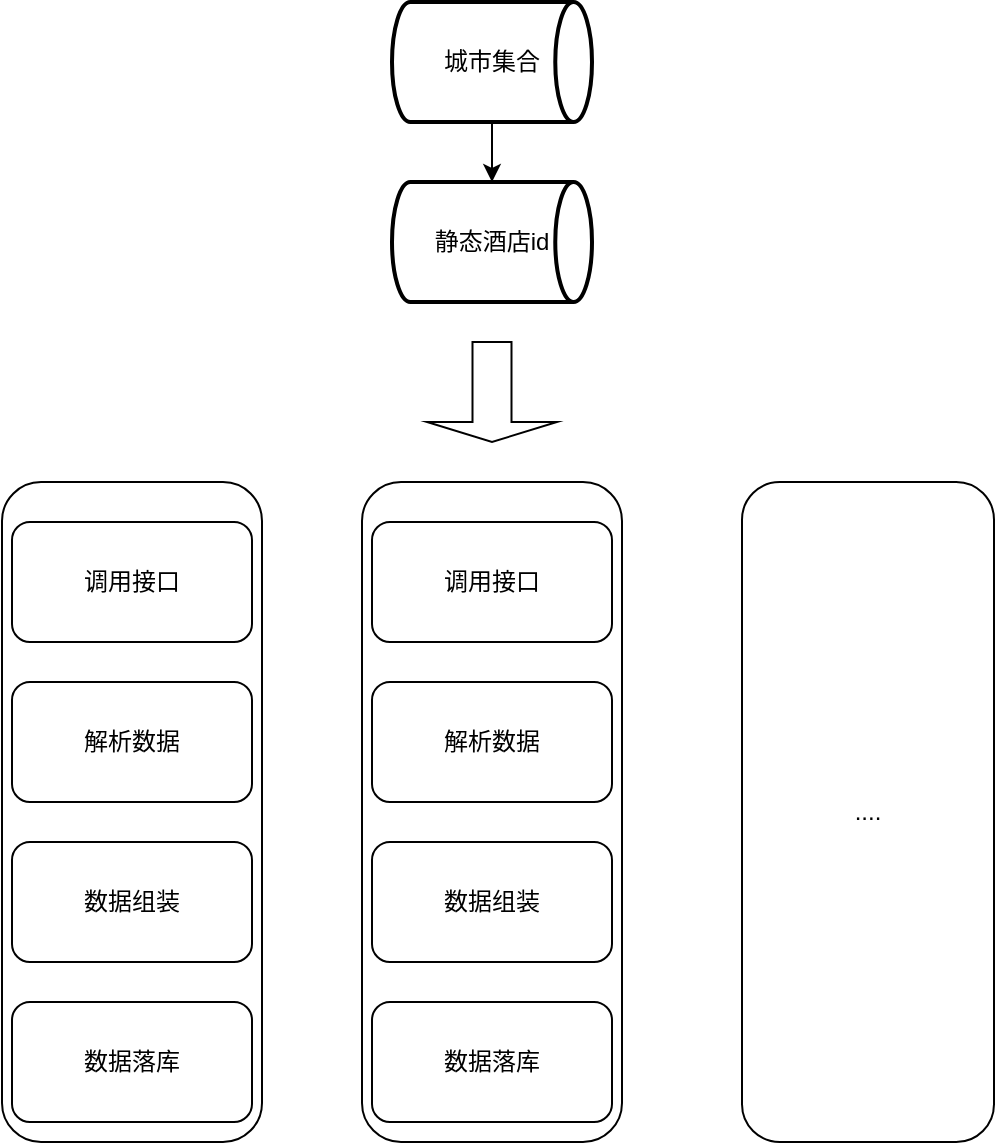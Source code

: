 <mxfile version="22.0.4" type="github">
  <diagram id="C5RBs43oDa-KdzZeNtuy" name="Page-1">
    <mxGraphModel dx="1853" dy="1823" grid="1" gridSize="10" guides="1" tooltips="1" connect="1" arrows="1" fold="1" page="1" pageScale="1" pageWidth="827" pageHeight="1169" math="0" shadow="0">
      <root>
        <mxCell id="WIyWlLk6GJQsqaUBKTNV-0" />
        <mxCell id="WIyWlLk6GJQsqaUBKTNV-1" parent="WIyWlLk6GJQsqaUBKTNV-0" />
        <mxCell id="d-C2ntr0v8hS8OVYdZ0Y-1" style="edgeStyle=orthogonalEdgeStyle;rounded=0;orthogonalLoop=1;jettySize=auto;html=1;exitX=0.5;exitY=1;exitDx=0;exitDy=0;exitPerimeter=0;entryX=0.5;entryY=0;entryDx=0;entryDy=0;entryPerimeter=0;shadow=0;" edge="1" parent="WIyWlLk6GJQsqaUBKTNV-1" source="d-C2ntr0v8hS8OVYdZ0Y-0" target="d-C2ntr0v8hS8OVYdZ0Y-2">
          <mxGeometry relative="1" as="geometry">
            <mxPoint x="205" y="70" as="targetPoint" />
          </mxGeometry>
        </mxCell>
        <mxCell id="d-C2ntr0v8hS8OVYdZ0Y-0" value="城市集合" style="strokeWidth=2;html=1;shape=mxgraph.flowchart.direct_data;whiteSpace=wrap;" vertex="1" parent="WIyWlLk6GJQsqaUBKTNV-1">
          <mxGeometry x="155" y="-30" width="100" height="60" as="geometry" />
        </mxCell>
        <mxCell id="d-C2ntr0v8hS8OVYdZ0Y-2" value="静态酒店id" style="strokeWidth=2;html=1;shape=mxgraph.flowchart.direct_data;whiteSpace=wrap;" vertex="1" parent="WIyWlLk6GJQsqaUBKTNV-1">
          <mxGeometry x="155" y="60" width="100" height="60" as="geometry" />
        </mxCell>
        <mxCell id="d-C2ntr0v8hS8OVYdZ0Y-5" value="" style="rounded=1;whiteSpace=wrap;html=1;" vertex="1" parent="WIyWlLk6GJQsqaUBKTNV-1">
          <mxGeometry x="-40" y="210" width="130" height="330" as="geometry" />
        </mxCell>
        <mxCell id="d-C2ntr0v8hS8OVYdZ0Y-3" value="调用接口" style="rounded=1;whiteSpace=wrap;html=1;" vertex="1" parent="WIyWlLk6GJQsqaUBKTNV-1">
          <mxGeometry x="-35" y="230" width="120" height="60" as="geometry" />
        </mxCell>
        <mxCell id="d-C2ntr0v8hS8OVYdZ0Y-6" value="解析数据" style="rounded=1;whiteSpace=wrap;html=1;" vertex="1" parent="WIyWlLk6GJQsqaUBKTNV-1">
          <mxGeometry x="-35" y="310" width="120" height="60" as="geometry" />
        </mxCell>
        <mxCell id="d-C2ntr0v8hS8OVYdZ0Y-7" value="数据落库" style="rounded=1;whiteSpace=wrap;html=1;" vertex="1" parent="WIyWlLk6GJQsqaUBKTNV-1">
          <mxGeometry x="-35" y="470" width="120" height="60" as="geometry" />
        </mxCell>
        <mxCell id="d-C2ntr0v8hS8OVYdZ0Y-8" value="数据组装" style="rounded=1;whiteSpace=wrap;html=1;" vertex="1" parent="WIyWlLk6GJQsqaUBKTNV-1">
          <mxGeometry x="-35" y="390" width="120" height="60" as="geometry" />
        </mxCell>
        <mxCell id="d-C2ntr0v8hS8OVYdZ0Y-9" value="" style="rounded=1;whiteSpace=wrap;html=1;" vertex="1" parent="WIyWlLk6GJQsqaUBKTNV-1">
          <mxGeometry x="140" y="210" width="130" height="330" as="geometry" />
        </mxCell>
        <mxCell id="d-C2ntr0v8hS8OVYdZ0Y-10" value="调用接口" style="rounded=1;whiteSpace=wrap;html=1;" vertex="1" parent="WIyWlLk6GJQsqaUBKTNV-1">
          <mxGeometry x="145" y="230" width="120" height="60" as="geometry" />
        </mxCell>
        <mxCell id="d-C2ntr0v8hS8OVYdZ0Y-11" value="解析数据" style="rounded=1;whiteSpace=wrap;html=1;" vertex="1" parent="WIyWlLk6GJQsqaUBKTNV-1">
          <mxGeometry x="145" y="310" width="120" height="60" as="geometry" />
        </mxCell>
        <mxCell id="d-C2ntr0v8hS8OVYdZ0Y-12" value="数据落库" style="rounded=1;whiteSpace=wrap;html=1;" vertex="1" parent="WIyWlLk6GJQsqaUBKTNV-1">
          <mxGeometry x="145" y="470" width="120" height="60" as="geometry" />
        </mxCell>
        <mxCell id="d-C2ntr0v8hS8OVYdZ0Y-13" value="数据组装" style="rounded=1;whiteSpace=wrap;html=1;" vertex="1" parent="WIyWlLk6GJQsqaUBKTNV-1">
          <mxGeometry x="145" y="390" width="120" height="60" as="geometry" />
        </mxCell>
        <mxCell id="d-C2ntr0v8hS8OVYdZ0Y-14" value="...." style="rounded=1;whiteSpace=wrap;html=1;" vertex="1" parent="WIyWlLk6GJQsqaUBKTNV-1">
          <mxGeometry x="330" y="210" width="126" height="330" as="geometry" />
        </mxCell>
        <mxCell id="d-C2ntr0v8hS8OVYdZ0Y-15" value="" style="shape=singleArrow;direction=south;whiteSpace=wrap;html=1;" vertex="1" parent="WIyWlLk6GJQsqaUBKTNV-1">
          <mxGeometry x="172.5" y="140" width="65" height="50" as="geometry" />
        </mxCell>
      </root>
    </mxGraphModel>
  </diagram>
</mxfile>
